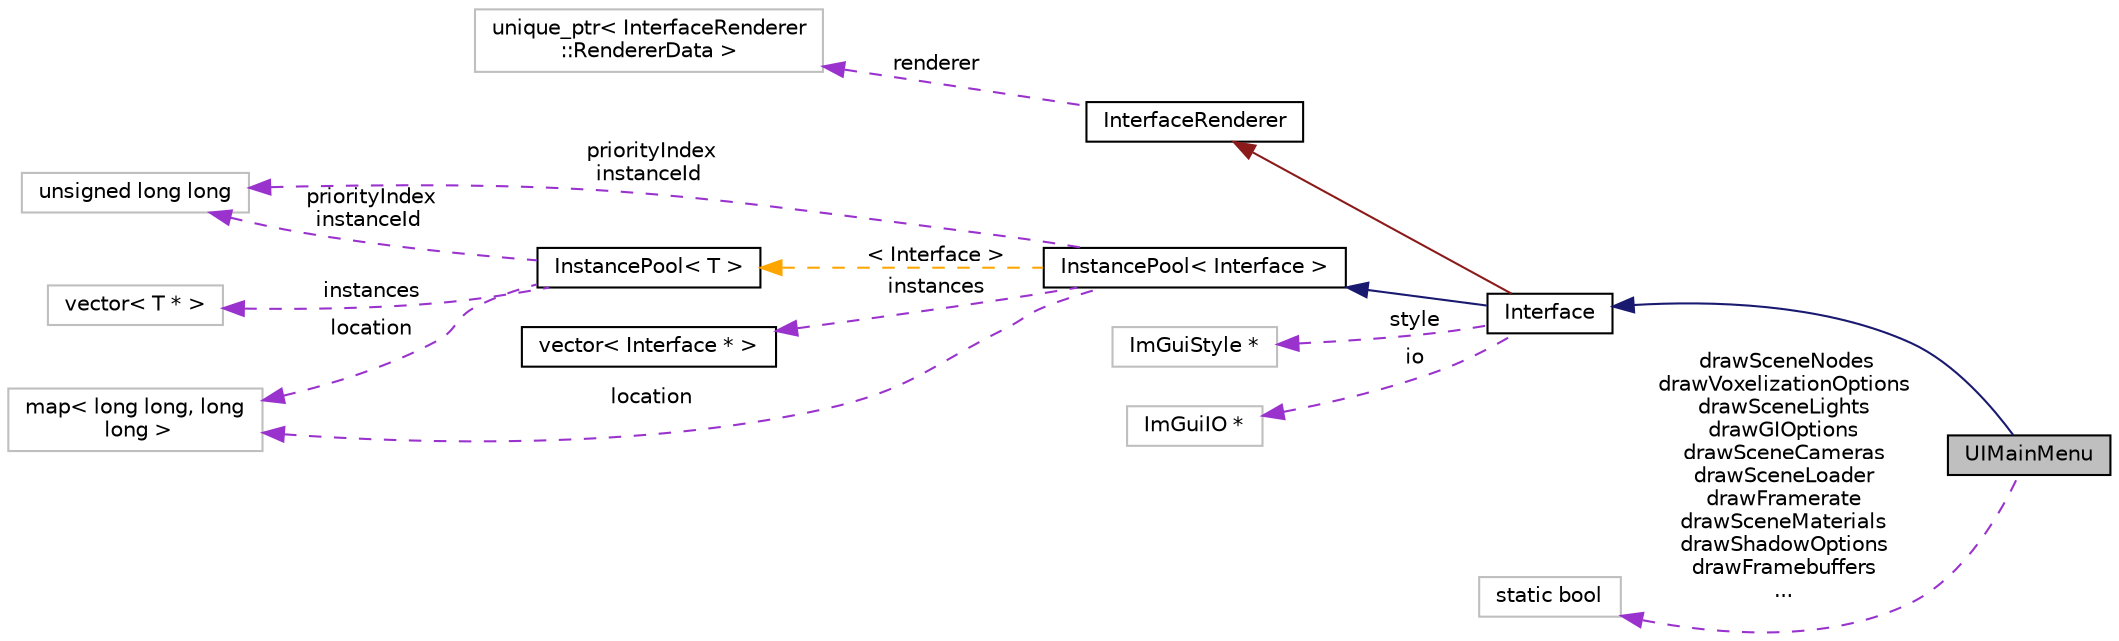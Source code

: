 digraph "UIMainMenu"
{
 // INTERACTIVE_SVG=YES
 // LATEX_PDF_SIZE
  edge [fontname="Helvetica",fontsize="10",labelfontname="Helvetica",labelfontsize="10"];
  node [fontname="Helvetica",fontsize="10",shape=record];
  rankdir="LR";
  Node1 [label="UIMainMenu",height=0.2,width=0.4,color="black", fillcolor="grey75", style="filled", fontcolor="black",tooltip=" "];
  Node2 -> Node1 [dir="back",color="midnightblue",fontsize="10",style="solid",fontname="Helvetica"];
  Node2 [label="Interface",height=0.2,width=0.4,color="black", fillcolor="white", style="filled",URL="$class_interface.html",tooltip="Interface code in the Draw method is meant to be implemented by all inheriting classes...."];
  Node3 -> Node2 [dir="back",color="firebrick4",fontsize="10",style="solid",fontname="Helvetica"];
  Node3 [label="InterfaceRenderer",height=0.2,width=0.4,color="black", fillcolor="white", style="filled",URL="$class_interface_renderer.html",tooltip="Main class to implement custom interfaces setups IMGUI to render in the current context"];
  Node4 -> Node3 [dir="back",color="darkorchid3",fontsize="10",style="dashed",label=" renderer" ,fontname="Helvetica"];
  Node4 [label="unique_ptr\< InterfaceRenderer\l::RendererData \>",height=0.2,width=0.4,color="grey75", fillcolor="white", style="filled",tooltip=" "];
  Node5 -> Node2 [dir="back",color="midnightblue",fontsize="10",style="solid",fontname="Helvetica"];
  Node5 [label="InstancePool\< Interface \>",height=0.2,width=0.4,color="black", fillcolor="white", style="filled",URL="$class_instance_pool.html",tooltip=" "];
  Node6 -> Node5 [dir="back",color="darkorchid3",fontsize="10",style="dashed",label=" instances" ,fontname="Helvetica"];
  Node6 [label="vector\< Interface * \>",height=0.2,width=0.4,color="black", fillcolor="white", style="filled",URL="$classstatic_01std_1_1vector_3_01_interface_01_5_01_4.html",tooltip=" "];
  Node7 -> Node5 [dir="back",color="darkorchid3",fontsize="10",style="dashed",label=" priorityIndex\ninstanceId" ,fontname="Helvetica"];
  Node7 [label="unsigned long long",height=0.2,width=0.4,color="grey75", fillcolor="white", style="filled",tooltip=" "];
  Node8 -> Node5 [dir="back",color="darkorchid3",fontsize="10",style="dashed",label=" location" ,fontname="Helvetica"];
  Node8 [label="map\< long long, long\l long \>",height=0.2,width=0.4,color="grey75", fillcolor="white", style="filled",tooltip=" "];
  Node9 -> Node5 [dir="back",color="orange",fontsize="10",style="dashed",label=" \< Interface \>" ,fontname="Helvetica"];
  Node9 [label="InstancePool\< T \>",height=0.2,width=0.4,color="black", fillcolor="white", style="filled",URL="$class_instance_pool.html",tooltip="Stores all instaces of the inheriting class"];
  Node7 -> Node9 [dir="back",color="darkorchid3",fontsize="10",style="dashed",label=" priorityIndex\ninstanceId" ,fontname="Helvetica"];
  Node8 -> Node9 [dir="back",color="darkorchid3",fontsize="10",style="dashed",label=" location" ,fontname="Helvetica"];
  Node10 -> Node9 [dir="back",color="darkorchid3",fontsize="10",style="dashed",label=" instances" ,fontname="Helvetica"];
  Node10 [label="vector\< T * \>",height=0.2,width=0.4,color="grey75", fillcolor="white", style="filled",tooltip=" "];
  Node11 -> Node2 [dir="back",color="darkorchid3",fontsize="10",style="dashed",label=" style" ,fontname="Helvetica"];
  Node11 [label="ImGuiStyle *",height=0.2,width=0.4,color="grey75", fillcolor="white", style="filled",tooltip=" "];
  Node12 -> Node2 [dir="back",color="darkorchid3",fontsize="10",style="dashed",label=" io" ,fontname="Helvetica"];
  Node12 [label="ImGuiIO *",height=0.2,width=0.4,color="grey75", fillcolor="white", style="filled",tooltip=" "];
  Node13 -> Node1 [dir="back",color="darkorchid3",fontsize="10",style="dashed",label=" drawSceneNodes\ndrawVoxelizationOptions\ndrawSceneLights\ndrawGIOptions\ndrawSceneCameras\ndrawSceneLoader\ndrawFramerate\ndrawSceneMaterials\ndrawShadowOptions\ndrawFramebuffers\n..." ,fontname="Helvetica"];
  Node13 [label="static bool",height=0.2,width=0.4,color="grey75", fillcolor="white", style="filled",tooltip=" "];
}
